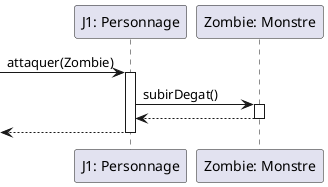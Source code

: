 @startuml
participant "J1: Personnage" as j
participant "Zombie: Monstre" as m
-> j : attaquer(Zombie)
activate j
j -> m : subirDegat()
activate m
m --> j
deactivate m
<-- j
deactivate j
@enduml